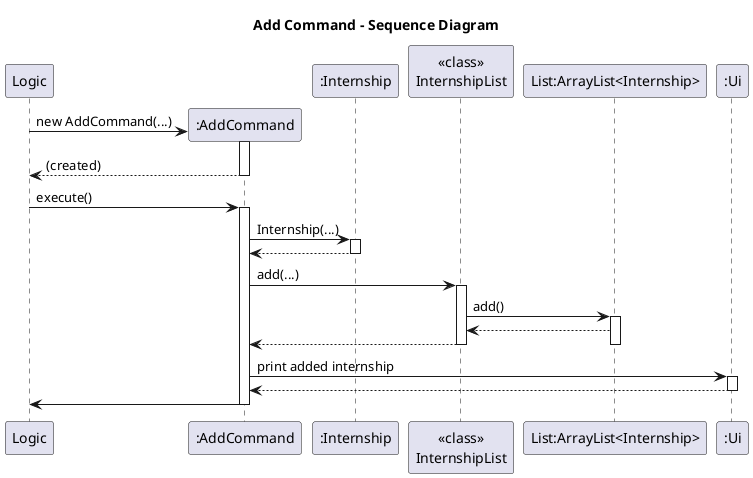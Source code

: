 @startuml
title Add Command - Sequence Diagram
participant Logic
create ":AddCommand" as AC
participant ":Internship" as IN
participant "<<class>>\nInternshipList" as IL
participant "List:ArrayList<Internship>" as LI
participant ":Ui" as Ui

Logic-> AC**: new AddCommand(...)
activate AC
return (created)

Logic-> AC: execute()
activate AC

AC -> IN: Internship(...)
activate IN
IN --> AC
deactivate IN

AC -> IL: add(...)
activate IL
IL -> LI: add()
activate LI
LI --> IL
IL --> AC
deactivate LI
deactivate IL

AC -> Ui: print added internship
activate Ui
Ui --> AC
deactivate Ui

AC->Logic
deactivate AC
@enduml